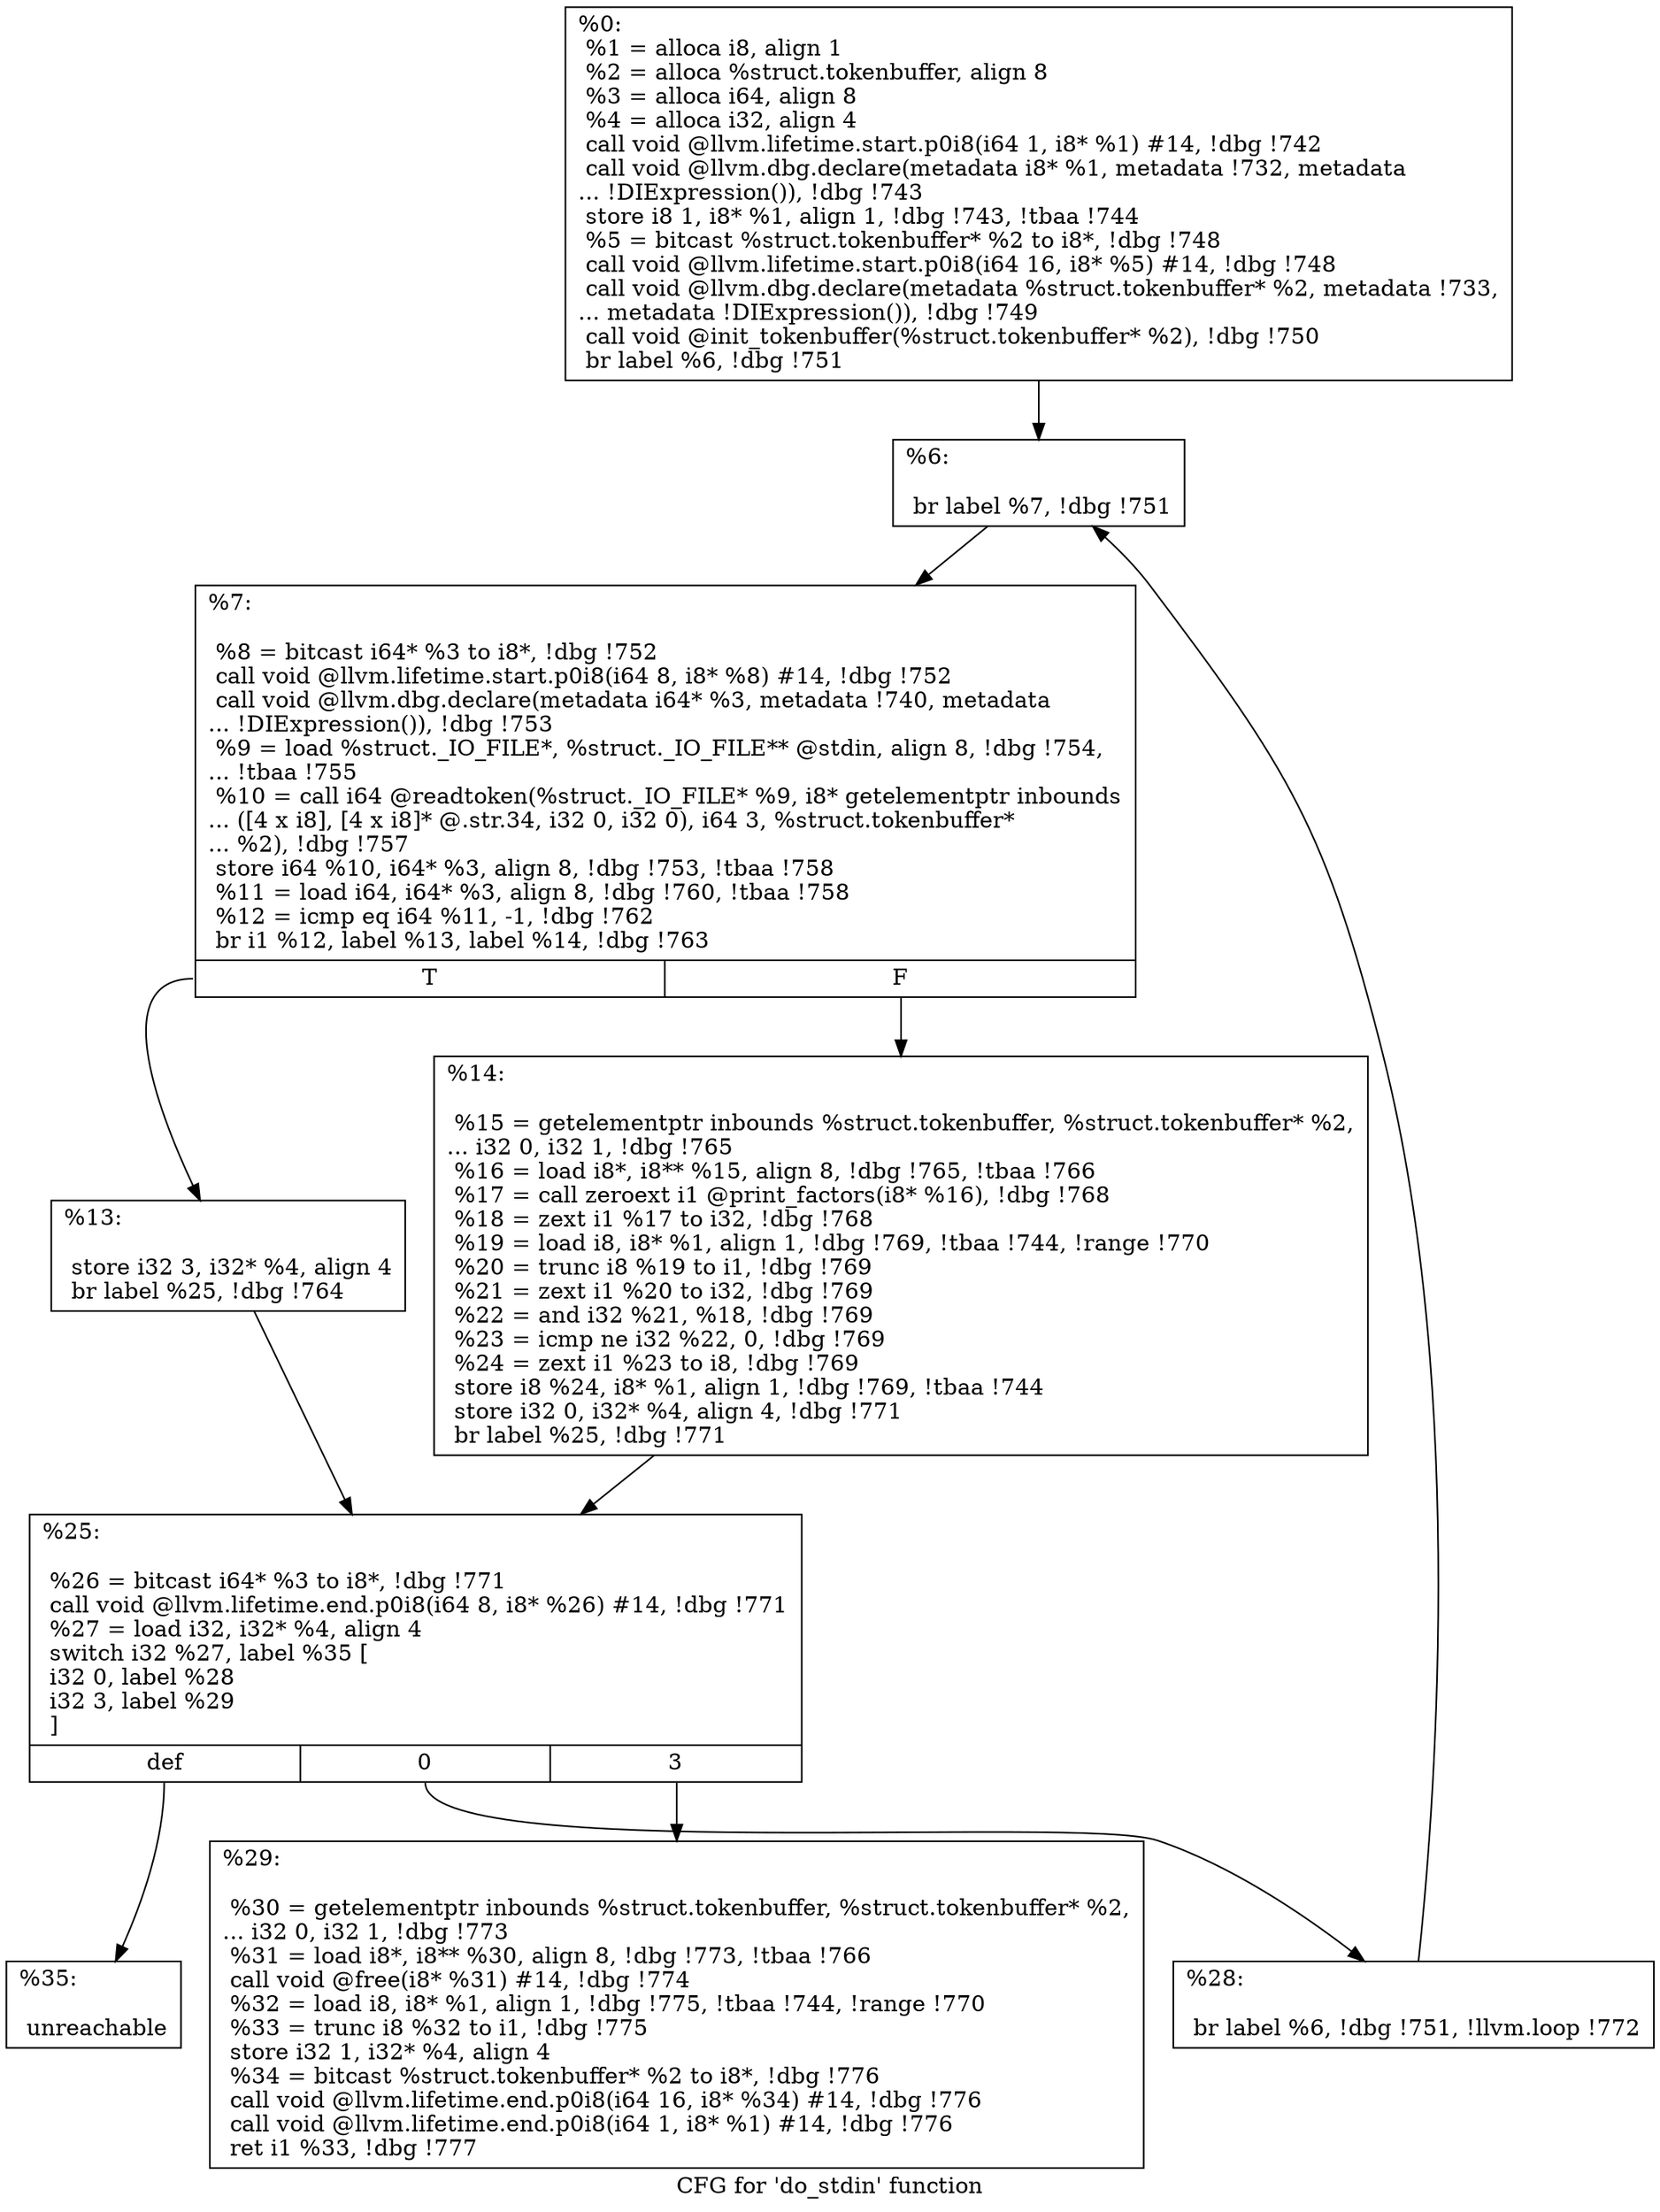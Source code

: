 digraph "CFG for 'do_stdin' function" {
	label="CFG for 'do_stdin' function";

	Node0x1693770 [shape=record,label="{%0:\l  %1 = alloca i8, align 1\l  %2 = alloca %struct.tokenbuffer, align 8\l  %3 = alloca i64, align 8\l  %4 = alloca i32, align 4\l  call void @llvm.lifetime.start.p0i8(i64 1, i8* %1) #14, !dbg !742\l  call void @llvm.dbg.declare(metadata i8* %1, metadata !732, metadata\l... !DIExpression()), !dbg !743\l  store i8 1, i8* %1, align 1, !dbg !743, !tbaa !744\l  %5 = bitcast %struct.tokenbuffer* %2 to i8*, !dbg !748\l  call void @llvm.lifetime.start.p0i8(i64 16, i8* %5) #14, !dbg !748\l  call void @llvm.dbg.declare(metadata %struct.tokenbuffer* %2, metadata !733,\l... metadata !DIExpression()), !dbg !749\l  call void @init_tokenbuffer(%struct.tokenbuffer* %2), !dbg !750\l  br label %6, !dbg !751\l}"];
	Node0x1693770 -> Node0x16937c0;
	Node0x16937c0 [shape=record,label="{%6:\l\l  br label %7, !dbg !751\l}"];
	Node0x16937c0 -> Node0x1693810;
	Node0x1693810 [shape=record,label="{%7:\l\l  %8 = bitcast i64* %3 to i8*, !dbg !752\l  call void @llvm.lifetime.start.p0i8(i64 8, i8* %8) #14, !dbg !752\l  call void @llvm.dbg.declare(metadata i64* %3, metadata !740, metadata\l... !DIExpression()), !dbg !753\l  %9 = load %struct._IO_FILE*, %struct._IO_FILE** @stdin, align 8, !dbg !754,\l... !tbaa !755\l  %10 = call i64 @readtoken(%struct._IO_FILE* %9, i8* getelementptr inbounds\l... ([4 x i8], [4 x i8]* @.str.34, i32 0, i32 0), i64 3, %struct.tokenbuffer*\l... %2), !dbg !757\l  store i64 %10, i64* %3, align 8, !dbg !753, !tbaa !758\l  %11 = load i64, i64* %3, align 8, !dbg !760, !tbaa !758\l  %12 = icmp eq i64 %11, -1, !dbg !762\l  br i1 %12, label %13, label %14, !dbg !763\l|{<s0>T|<s1>F}}"];
	Node0x1693810:s0 -> Node0x1693860;
	Node0x1693810:s1 -> Node0x16938b0;
	Node0x1693860 [shape=record,label="{%13:\l\l  store i32 3, i32* %4, align 4\l  br label %25, !dbg !764\l}"];
	Node0x1693860 -> Node0x1693900;
	Node0x16938b0 [shape=record,label="{%14:\l\l  %15 = getelementptr inbounds %struct.tokenbuffer, %struct.tokenbuffer* %2,\l... i32 0, i32 1, !dbg !765\l  %16 = load i8*, i8** %15, align 8, !dbg !765, !tbaa !766\l  %17 = call zeroext i1 @print_factors(i8* %16), !dbg !768\l  %18 = zext i1 %17 to i32, !dbg !768\l  %19 = load i8, i8* %1, align 1, !dbg !769, !tbaa !744, !range !770\l  %20 = trunc i8 %19 to i1, !dbg !769\l  %21 = zext i1 %20 to i32, !dbg !769\l  %22 = and i32 %21, %18, !dbg !769\l  %23 = icmp ne i32 %22, 0, !dbg !769\l  %24 = zext i1 %23 to i8, !dbg !769\l  store i8 %24, i8* %1, align 1, !dbg !769, !tbaa !744\l  store i32 0, i32* %4, align 4, !dbg !771\l  br label %25, !dbg !771\l}"];
	Node0x16938b0 -> Node0x1693900;
	Node0x1693900 [shape=record,label="{%25:\l\l  %26 = bitcast i64* %3 to i8*, !dbg !771\l  call void @llvm.lifetime.end.p0i8(i64 8, i8* %26) #14, !dbg !771\l  %27 = load i32, i32* %4, align 4\l  switch i32 %27, label %35 [\l    i32 0, label %28\l    i32 3, label %29\l  ]\l|{<s0>def|<s1>0|<s2>3}}"];
	Node0x1693900:s0 -> Node0x16939f0;
	Node0x1693900:s1 -> Node0x1693950;
	Node0x1693900:s2 -> Node0x16939a0;
	Node0x1693950 [shape=record,label="{%28:\l\l  br label %6, !dbg !751, !llvm.loop !772\l}"];
	Node0x1693950 -> Node0x16937c0;
	Node0x16939a0 [shape=record,label="{%29:\l\l  %30 = getelementptr inbounds %struct.tokenbuffer, %struct.tokenbuffer* %2,\l... i32 0, i32 1, !dbg !773\l  %31 = load i8*, i8** %30, align 8, !dbg !773, !tbaa !766\l  call void @free(i8* %31) #14, !dbg !774\l  %32 = load i8, i8* %1, align 1, !dbg !775, !tbaa !744, !range !770\l  %33 = trunc i8 %32 to i1, !dbg !775\l  store i32 1, i32* %4, align 4\l  %34 = bitcast %struct.tokenbuffer* %2 to i8*, !dbg !776\l  call void @llvm.lifetime.end.p0i8(i64 16, i8* %34) #14, !dbg !776\l  call void @llvm.lifetime.end.p0i8(i64 1, i8* %1) #14, !dbg !776\l  ret i1 %33, !dbg !777\l}"];
	Node0x16939f0 [shape=record,label="{%35:\l\l  unreachable\l}"];
}
